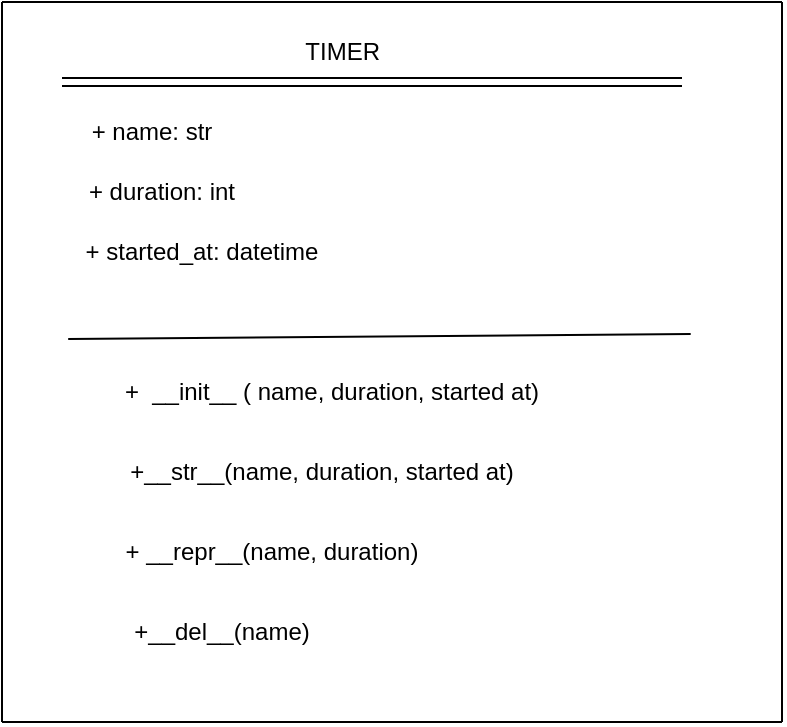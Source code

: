 <mxfile version="24.7.10">
  <diagram name="Page-1" id="oGFpwiLTeZEoMRka7EI0">
    <mxGraphModel dx="1050" dy="530" grid="1" gridSize="10" guides="1" tooltips="1" connect="1" arrows="1" fold="1" page="1" pageScale="1" pageWidth="827" pageHeight="1169" math="0" shadow="0">
      <root>
        <mxCell id="0" />
        <mxCell id="1" parent="0" />
        <mxCell id="o5W_OYW-t4iKHCUml1U2-2" value="" style="shape=link;html=1;rounded=0;" edge="1" parent="1">
          <mxGeometry width="100" relative="1" as="geometry">
            <mxPoint x="230" y="120" as="sourcePoint" />
            <mxPoint x="540" y="120" as="targetPoint" />
            <Array as="points">
              <mxPoint x="540" y="120" />
            </Array>
          </mxGeometry>
        </mxCell>
        <mxCell id="o5W_OYW-t4iKHCUml1U2-4" value="TIMER&amp;nbsp;" style="text;html=1;align=center;verticalAlign=middle;whiteSpace=wrap;rounded=0;" vertex="1" parent="1">
          <mxGeometry x="290" y="90" width="164" height="30" as="geometry" />
        </mxCell>
        <mxCell id="o5W_OYW-t4iKHCUml1U2-6" value="+ name: str" style="text;html=1;align=center;verticalAlign=middle;whiteSpace=wrap;rounded=0;" vertex="1" parent="1">
          <mxGeometry x="230" y="130" width="90" height="30" as="geometry" />
        </mxCell>
        <mxCell id="o5W_OYW-t4iKHCUml1U2-7" value="+ duration: int" style="text;html=1;align=center;verticalAlign=middle;whiteSpace=wrap;rounded=0;" vertex="1" parent="1">
          <mxGeometry x="230" y="160" width="100" height="30" as="geometry" />
        </mxCell>
        <mxCell id="o5W_OYW-t4iKHCUml1U2-8" value="+ started_at: datetime" style="text;html=1;align=center;verticalAlign=middle;whiteSpace=wrap;rounded=0;" vertex="1" parent="1">
          <mxGeometry x="230" y="190" width="140" height="30" as="geometry" />
        </mxCell>
        <mxCell id="o5W_OYW-t4iKHCUml1U2-11" value="" style="endArrow=none;html=1;rounded=0;exitX=0.01;exitY=0.484;exitDx=0;exitDy=0;exitPerimeter=0;entryX=1.014;entryY=0.478;entryDx=0;entryDy=0;entryPerimeter=0;" edge="1" parent="1">
          <mxGeometry width="50" height="50" relative="1" as="geometry">
            <mxPoint x="233.1" y="248.44" as="sourcePoint" />
            <mxPoint x="544.34" y="245.98" as="targetPoint" />
          </mxGeometry>
        </mxCell>
        <mxCell id="o5W_OYW-t4iKHCUml1U2-13" value="+__str__(name, duration, started at)" style="text;html=1;align=center;verticalAlign=middle;whiteSpace=wrap;rounded=0;" vertex="1" parent="1">
          <mxGeometry x="240" y="300" width="240" height="30" as="geometry" />
        </mxCell>
        <mxCell id="o5W_OYW-t4iKHCUml1U2-17" value="+ __repr__(name, duration)" style="text;html=1;align=center;verticalAlign=middle;whiteSpace=wrap;rounded=0;" vertex="1" parent="1">
          <mxGeometry x="230" y="340" width="210" height="30" as="geometry" />
        </mxCell>
        <mxCell id="o5W_OYW-t4iKHCUml1U2-18" value="+&amp;nbsp; __init__ ( name, duration, started at)" style="text;html=1;align=center;verticalAlign=middle;whiteSpace=wrap;rounded=0;" vertex="1" parent="1">
          <mxGeometry x="240" y="260" width="250" height="30" as="geometry" />
        </mxCell>
        <mxCell id="o5W_OYW-t4iKHCUml1U2-19" value="+__del__(name)" style="text;html=1;align=center;verticalAlign=middle;whiteSpace=wrap;rounded=0;" vertex="1" parent="1">
          <mxGeometry x="280" y="380" width="60" height="30" as="geometry" />
        </mxCell>
        <mxCell id="o5W_OYW-t4iKHCUml1U2-20" value="" style="endArrow=none;html=1;rounded=0;" edge="1" parent="1">
          <mxGeometry width="50" height="50" relative="1" as="geometry">
            <mxPoint x="590" y="440" as="sourcePoint" />
            <mxPoint x="590" y="80" as="targetPoint" />
          </mxGeometry>
        </mxCell>
        <mxCell id="o5W_OYW-t4iKHCUml1U2-21" value="" style="endArrow=none;html=1;rounded=0;" edge="1" parent="1">
          <mxGeometry width="50" height="50" relative="1" as="geometry">
            <mxPoint x="200" y="80" as="sourcePoint" />
            <mxPoint x="590" y="80" as="targetPoint" />
          </mxGeometry>
        </mxCell>
        <mxCell id="o5W_OYW-t4iKHCUml1U2-22" value="" style="endArrow=none;html=1;rounded=0;" edge="1" parent="1">
          <mxGeometry width="50" height="50" relative="1" as="geometry">
            <mxPoint x="200" y="440" as="sourcePoint" />
            <mxPoint x="200" y="80" as="targetPoint" />
          </mxGeometry>
        </mxCell>
        <mxCell id="o5W_OYW-t4iKHCUml1U2-23" value="" style="endArrow=none;html=1;rounded=0;" edge="1" parent="1">
          <mxGeometry width="50" height="50" relative="1" as="geometry">
            <mxPoint x="200" y="440" as="sourcePoint" />
            <mxPoint x="590" y="440" as="targetPoint" />
          </mxGeometry>
        </mxCell>
      </root>
    </mxGraphModel>
  </diagram>
</mxfile>
